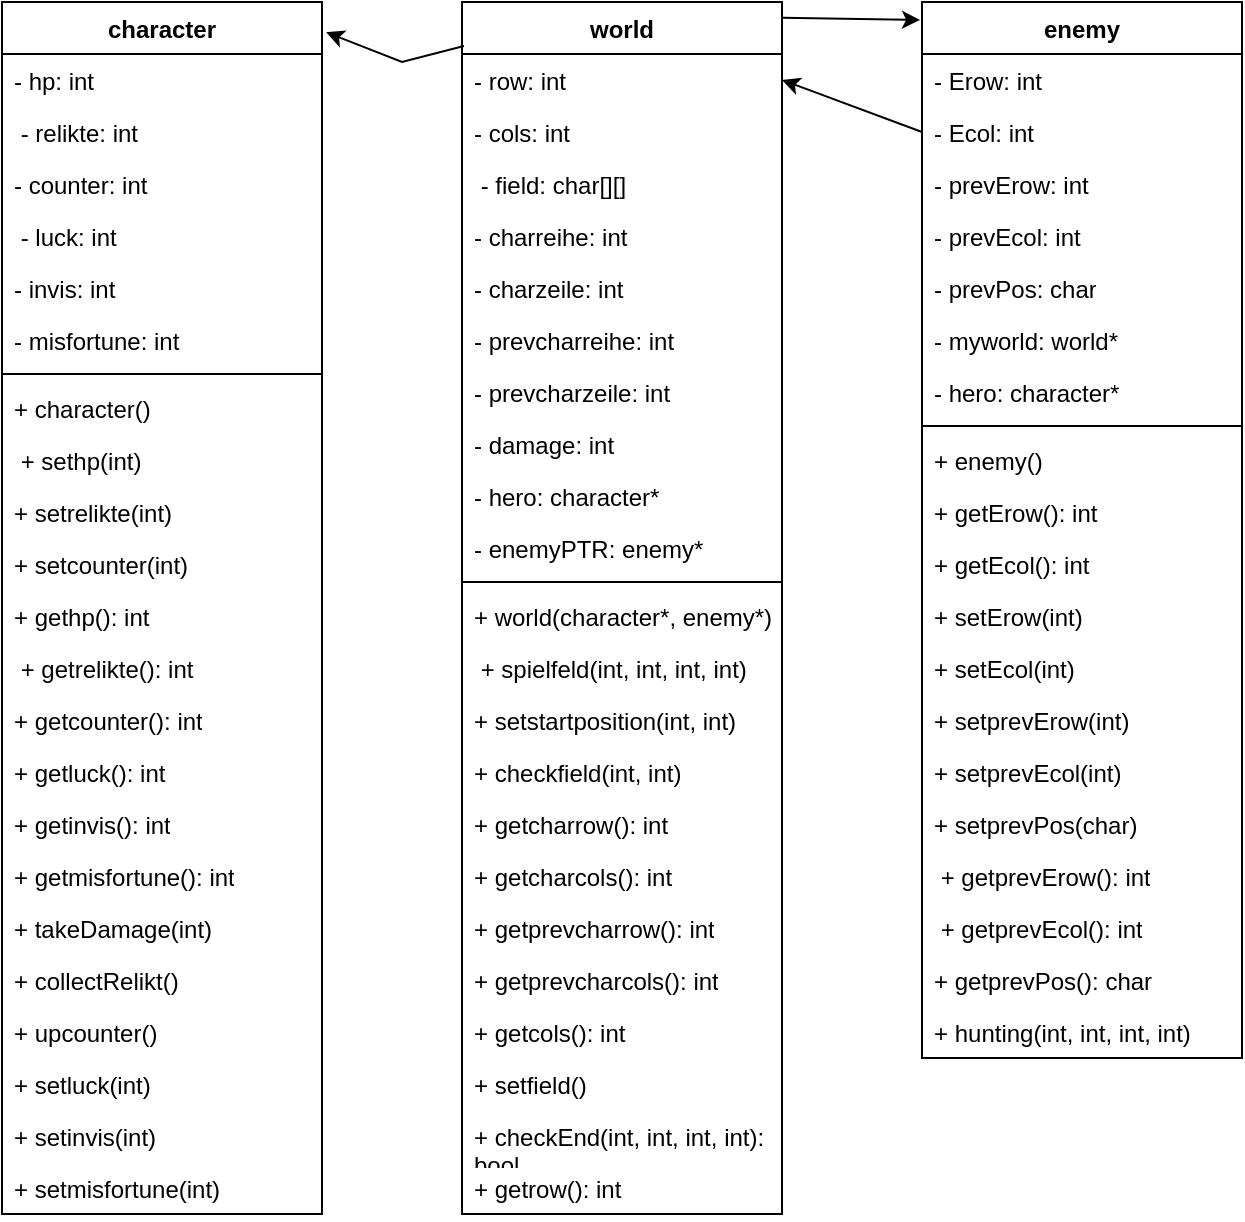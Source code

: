 <mxfile version="24.0.1" type="github">
  <diagram id="C5RBs43oDa-KdzZeNtuy" name="Page-1">
    <mxGraphModel dx="1393" dy="766" grid="1" gridSize="10" guides="1" tooltips="1" connect="1" arrows="1" fold="1" page="1" pageScale="1" pageWidth="827" pageHeight="1169" math="0" shadow="0">
      <root>
        <mxCell id="WIyWlLk6GJQsqaUBKTNV-0" />
        <mxCell id="WIyWlLk6GJQsqaUBKTNV-1" parent="WIyWlLk6GJQsqaUBKTNV-0" />
        <mxCell id="t1AJgUhKSDCUWeOvYvZO-0" value="world" style="swimlane;fontStyle=1;align=center;verticalAlign=top;childLayout=stackLayout;horizontal=1;startSize=26;horizontalStack=0;resizeParent=1;resizeParentMax=0;resizeLast=0;collapsible=1;marginBottom=0;whiteSpace=wrap;html=1;" vertex="1" parent="WIyWlLk6GJQsqaUBKTNV-1">
          <mxGeometry x="290" y="150" width="160" height="606" as="geometry" />
        </mxCell>
        <mxCell id="t1AJgUhKSDCUWeOvYvZO-1" value="- row: int" style="text;strokeColor=none;fillColor=none;align=left;verticalAlign=top;spacingLeft=4;spacingRight=4;overflow=hidden;rotatable=0;points=[[0,0.5],[1,0.5]];portConstraint=eastwest;whiteSpace=wrap;html=1;" vertex="1" parent="t1AJgUhKSDCUWeOvYvZO-0">
          <mxGeometry y="26" width="160" height="26" as="geometry" />
        </mxCell>
        <mxCell id="t1AJgUhKSDCUWeOvYvZO-5" value="- cols: int&lt;div&gt;&lt;br&gt;&lt;/div&gt;" style="text;strokeColor=none;fillColor=none;align=left;verticalAlign=top;spacingLeft=4;spacingRight=4;overflow=hidden;rotatable=0;points=[[0,0.5],[1,0.5]];portConstraint=eastwest;whiteSpace=wrap;html=1;" vertex="1" parent="t1AJgUhKSDCUWeOvYvZO-0">
          <mxGeometry y="52" width="160" height="26" as="geometry" />
        </mxCell>
        <mxCell id="t1AJgUhKSDCUWeOvYvZO-7" value="&lt;div&gt;&amp;nbsp;- field: char[][]&lt;br&gt;&lt;/div&gt;" style="text;strokeColor=none;fillColor=none;align=left;verticalAlign=top;spacingLeft=4;spacingRight=4;overflow=hidden;rotatable=0;points=[[0,0.5],[1,0.5]];portConstraint=eastwest;whiteSpace=wrap;html=1;" vertex="1" parent="t1AJgUhKSDCUWeOvYvZO-0">
          <mxGeometry y="78" width="160" height="26" as="geometry" />
        </mxCell>
        <mxCell id="t1AJgUhKSDCUWeOvYvZO-14" value="&lt;div&gt;- charreihe: int&lt;br&gt;&lt;/div&gt;" style="text;strokeColor=none;fillColor=none;align=left;verticalAlign=top;spacingLeft=4;spacingRight=4;overflow=hidden;rotatable=0;points=[[0,0.5],[1,0.5]];portConstraint=eastwest;whiteSpace=wrap;html=1;" vertex="1" parent="t1AJgUhKSDCUWeOvYvZO-0">
          <mxGeometry y="104" width="160" height="26" as="geometry" />
        </mxCell>
        <mxCell id="t1AJgUhKSDCUWeOvYvZO-15" value="&lt;div&gt;- charzeile: int&lt;br&gt;&lt;/div&gt;" style="text;strokeColor=none;fillColor=none;align=left;verticalAlign=top;spacingLeft=4;spacingRight=4;overflow=hidden;rotatable=0;points=[[0,0.5],[1,0.5]];portConstraint=eastwest;whiteSpace=wrap;html=1;" vertex="1" parent="t1AJgUhKSDCUWeOvYvZO-0">
          <mxGeometry y="130" width="160" height="26" as="geometry" />
        </mxCell>
        <mxCell id="t1AJgUhKSDCUWeOvYvZO-16" value="&lt;div&gt;- prevcharreihe: int&lt;br&gt;&lt;/div&gt;" style="text;strokeColor=none;fillColor=none;align=left;verticalAlign=top;spacingLeft=4;spacingRight=4;overflow=hidden;rotatable=0;points=[[0,0.5],[1,0.5]];portConstraint=eastwest;whiteSpace=wrap;html=1;" vertex="1" parent="t1AJgUhKSDCUWeOvYvZO-0">
          <mxGeometry y="156" width="160" height="26" as="geometry" />
        </mxCell>
        <mxCell id="t1AJgUhKSDCUWeOvYvZO-17" value="&lt;div&gt;- prevcharzeile: int&lt;br&gt;&lt;/div&gt;" style="text;strokeColor=none;fillColor=none;align=left;verticalAlign=top;spacingLeft=4;spacingRight=4;overflow=hidden;rotatable=0;points=[[0,0.5],[1,0.5]];portConstraint=eastwest;whiteSpace=wrap;html=1;" vertex="1" parent="t1AJgUhKSDCUWeOvYvZO-0">
          <mxGeometry y="182" width="160" height="26" as="geometry" />
        </mxCell>
        <mxCell id="t1AJgUhKSDCUWeOvYvZO-18" value="&lt;div&gt;- damage: int&lt;br&gt;&lt;/div&gt;" style="text;strokeColor=none;fillColor=none;align=left;verticalAlign=top;spacingLeft=4;spacingRight=4;overflow=hidden;rotatable=0;points=[[0,0.5],[1,0.5]];portConstraint=eastwest;whiteSpace=wrap;html=1;" vertex="1" parent="t1AJgUhKSDCUWeOvYvZO-0">
          <mxGeometry y="208" width="160" height="26" as="geometry" />
        </mxCell>
        <mxCell id="t1AJgUhKSDCUWeOvYvZO-19" value="&lt;div&gt;- hero: character*&lt;br&gt;&lt;/div&gt;" style="text;strokeColor=none;fillColor=none;align=left;verticalAlign=top;spacingLeft=4;spacingRight=4;overflow=hidden;rotatable=0;points=[[0,0.5],[1,0.5]];portConstraint=eastwest;whiteSpace=wrap;html=1;" vertex="1" parent="t1AJgUhKSDCUWeOvYvZO-0">
          <mxGeometry y="234" width="160" height="26" as="geometry" />
        </mxCell>
        <mxCell id="t1AJgUhKSDCUWeOvYvZO-20" value="&lt;div&gt;- enemyPTR: enemy*&lt;br&gt;&lt;/div&gt;" style="text;strokeColor=none;fillColor=none;align=left;verticalAlign=top;spacingLeft=4;spacingRight=4;overflow=hidden;rotatable=0;points=[[0,0.5],[1,0.5]];portConstraint=eastwest;whiteSpace=wrap;html=1;" vertex="1" parent="t1AJgUhKSDCUWeOvYvZO-0">
          <mxGeometry y="260" width="160" height="26" as="geometry" />
        </mxCell>
        <mxCell id="t1AJgUhKSDCUWeOvYvZO-2" value="" style="line;strokeWidth=1;fillColor=none;align=left;verticalAlign=middle;spacingTop=-1;spacingLeft=3;spacingRight=3;rotatable=0;labelPosition=right;points=[];portConstraint=eastwest;strokeColor=inherit;" vertex="1" parent="t1AJgUhKSDCUWeOvYvZO-0">
          <mxGeometry y="286" width="160" height="8" as="geometry" />
        </mxCell>
        <mxCell id="t1AJgUhKSDCUWeOvYvZO-6" value="+ world(character*, enemy*)" style="text;strokeColor=none;fillColor=none;align=left;verticalAlign=top;spacingLeft=4;spacingRight=4;overflow=hidden;rotatable=0;points=[[0,0.5],[1,0.5]];portConstraint=eastwest;whiteSpace=wrap;html=1;" vertex="1" parent="t1AJgUhKSDCUWeOvYvZO-0">
          <mxGeometry y="294" width="160" height="26" as="geometry" />
        </mxCell>
        <mxCell id="t1AJgUhKSDCUWeOvYvZO-21" value="&amp;nbsp;+ spielfeld(int, int, int, int)" style="text;strokeColor=none;fillColor=none;align=left;verticalAlign=top;spacingLeft=4;spacingRight=4;overflow=hidden;rotatable=0;points=[[0,0.5],[1,0.5]];portConstraint=eastwest;whiteSpace=wrap;html=1;" vertex="1" parent="t1AJgUhKSDCUWeOvYvZO-0">
          <mxGeometry y="320" width="160" height="26" as="geometry" />
        </mxCell>
        <mxCell id="t1AJgUhKSDCUWeOvYvZO-28" value="+ setstartposition(int, int)" style="text;strokeColor=none;fillColor=none;align=left;verticalAlign=top;spacingLeft=4;spacingRight=4;overflow=hidden;rotatable=0;points=[[0,0.5],[1,0.5]];portConstraint=eastwest;whiteSpace=wrap;html=1;" vertex="1" parent="t1AJgUhKSDCUWeOvYvZO-0">
          <mxGeometry y="346" width="160" height="26" as="geometry" />
        </mxCell>
        <mxCell id="t1AJgUhKSDCUWeOvYvZO-27" value="+ checkfield(int, int)" style="text;strokeColor=none;fillColor=none;align=left;verticalAlign=top;spacingLeft=4;spacingRight=4;overflow=hidden;rotatable=0;points=[[0,0.5],[1,0.5]];portConstraint=eastwest;whiteSpace=wrap;html=1;" vertex="1" parent="t1AJgUhKSDCUWeOvYvZO-0">
          <mxGeometry y="372" width="160" height="26" as="geometry" />
        </mxCell>
        <mxCell id="t1AJgUhKSDCUWeOvYvZO-26" value="+ getcharrow(): int" style="text;strokeColor=none;fillColor=none;align=left;verticalAlign=top;spacingLeft=4;spacingRight=4;overflow=hidden;rotatable=0;points=[[0,0.5],[1,0.5]];portConstraint=eastwest;whiteSpace=wrap;html=1;" vertex="1" parent="t1AJgUhKSDCUWeOvYvZO-0">
          <mxGeometry y="398" width="160" height="26" as="geometry" />
        </mxCell>
        <mxCell id="t1AJgUhKSDCUWeOvYvZO-25" value="+ getcharcols(): int" style="text;strokeColor=none;fillColor=none;align=left;verticalAlign=top;spacingLeft=4;spacingRight=4;overflow=hidden;rotatable=0;points=[[0,0.5],[1,0.5]];portConstraint=eastwest;whiteSpace=wrap;html=1;" vertex="1" parent="t1AJgUhKSDCUWeOvYvZO-0">
          <mxGeometry y="424" width="160" height="26" as="geometry" />
        </mxCell>
        <mxCell id="t1AJgUhKSDCUWeOvYvZO-24" value="+ getprevcharrow(): int" style="text;strokeColor=none;fillColor=none;align=left;verticalAlign=top;spacingLeft=4;spacingRight=4;overflow=hidden;rotatable=0;points=[[0,0.5],[1,0.5]];portConstraint=eastwest;whiteSpace=wrap;html=1;" vertex="1" parent="t1AJgUhKSDCUWeOvYvZO-0">
          <mxGeometry y="450" width="160" height="26" as="geometry" />
        </mxCell>
        <mxCell id="t1AJgUhKSDCUWeOvYvZO-23" value="+ getprevcharcols(): int" style="text;strokeColor=none;fillColor=none;align=left;verticalAlign=top;spacingLeft=4;spacingRight=4;overflow=hidden;rotatable=0;points=[[0,0.5],[1,0.5]];portConstraint=eastwest;whiteSpace=wrap;html=1;" vertex="1" parent="t1AJgUhKSDCUWeOvYvZO-0">
          <mxGeometry y="476" width="160" height="26" as="geometry" />
        </mxCell>
        <mxCell id="t1AJgUhKSDCUWeOvYvZO-22" value="+ getcols(): int" style="text;strokeColor=none;fillColor=none;align=left;verticalAlign=top;spacingLeft=4;spacingRight=4;overflow=hidden;rotatable=0;points=[[0,0.5],[1,0.5]];portConstraint=eastwest;whiteSpace=wrap;html=1;" vertex="1" parent="t1AJgUhKSDCUWeOvYvZO-0">
          <mxGeometry y="502" width="160" height="26" as="geometry" />
        </mxCell>
        <mxCell id="t1AJgUhKSDCUWeOvYvZO-29" value="+ setfield()" style="text;strokeColor=none;fillColor=none;align=left;verticalAlign=top;spacingLeft=4;spacingRight=4;overflow=hidden;rotatable=0;points=[[0,0.5],[1,0.5]];portConstraint=eastwest;whiteSpace=wrap;html=1;" vertex="1" parent="t1AJgUhKSDCUWeOvYvZO-0">
          <mxGeometry y="528" width="160" height="26" as="geometry" />
        </mxCell>
        <mxCell id="t1AJgUhKSDCUWeOvYvZO-30" value="+ checkEnd(int, int, int, int): bool&amp;nbsp;" style="text;strokeColor=none;fillColor=none;align=left;verticalAlign=top;spacingLeft=4;spacingRight=4;overflow=hidden;rotatable=0;points=[[0,0.5],[1,0.5]];portConstraint=eastwest;whiteSpace=wrap;html=1;" vertex="1" parent="t1AJgUhKSDCUWeOvYvZO-0">
          <mxGeometry y="554" width="160" height="26" as="geometry" />
        </mxCell>
        <mxCell id="t1AJgUhKSDCUWeOvYvZO-31" value="+ getrow(): int" style="text;strokeColor=none;fillColor=none;align=left;verticalAlign=top;spacingLeft=4;spacingRight=4;overflow=hidden;rotatable=0;points=[[0,0.5],[1,0.5]];portConstraint=eastwest;whiteSpace=wrap;html=1;" vertex="1" parent="t1AJgUhKSDCUWeOvYvZO-0">
          <mxGeometry y="580" width="160" height="26" as="geometry" />
        </mxCell>
        <mxCell id="t1AJgUhKSDCUWeOvYvZO-32" value="character" style="swimlane;fontStyle=1;align=center;verticalAlign=top;childLayout=stackLayout;horizontal=1;startSize=26;horizontalStack=0;resizeParent=1;resizeParentMax=0;resizeLast=0;collapsible=1;marginBottom=0;whiteSpace=wrap;html=1;" vertex="1" parent="WIyWlLk6GJQsqaUBKTNV-1">
          <mxGeometry x="60" y="150" width="160" height="606" as="geometry" />
        </mxCell>
        <mxCell id="t1AJgUhKSDCUWeOvYvZO-33" value="- hp: int&amp;nbsp;&amp;nbsp;" style="text;strokeColor=none;fillColor=none;align=left;verticalAlign=top;spacingLeft=4;spacingRight=4;overflow=hidden;rotatable=0;points=[[0,0.5],[1,0.5]];portConstraint=eastwest;whiteSpace=wrap;html=1;" vertex="1" parent="t1AJgUhKSDCUWeOvYvZO-32">
          <mxGeometry y="26" width="160" height="26" as="geometry" />
        </mxCell>
        <mxCell id="t1AJgUhKSDCUWeOvYvZO-42" value="&amp;nbsp;- relikte: int" style="text;strokeColor=none;fillColor=none;align=left;verticalAlign=top;spacingLeft=4;spacingRight=4;overflow=hidden;rotatable=0;points=[[0,0.5],[1,0.5]];portConstraint=eastwest;whiteSpace=wrap;html=1;" vertex="1" parent="t1AJgUhKSDCUWeOvYvZO-32">
          <mxGeometry y="52" width="160" height="26" as="geometry" />
        </mxCell>
        <mxCell id="t1AJgUhKSDCUWeOvYvZO-41" value="- counter: int&amp;nbsp;&amp;nbsp;" style="text;strokeColor=none;fillColor=none;align=left;verticalAlign=top;spacingLeft=4;spacingRight=4;overflow=hidden;rotatable=0;points=[[0,0.5],[1,0.5]];portConstraint=eastwest;whiteSpace=wrap;html=1;" vertex="1" parent="t1AJgUhKSDCUWeOvYvZO-32">
          <mxGeometry y="78" width="160" height="26" as="geometry" />
        </mxCell>
        <mxCell id="t1AJgUhKSDCUWeOvYvZO-43" value="&amp;nbsp;- luck: int&amp;nbsp;&amp;nbsp;" style="text;strokeColor=none;fillColor=none;align=left;verticalAlign=top;spacingLeft=4;spacingRight=4;overflow=hidden;rotatable=0;points=[[0,0.5],[1,0.5]];portConstraint=eastwest;whiteSpace=wrap;html=1;" vertex="1" parent="t1AJgUhKSDCUWeOvYvZO-32">
          <mxGeometry y="104" width="160" height="26" as="geometry" />
        </mxCell>
        <mxCell id="t1AJgUhKSDCUWeOvYvZO-36" value="- invis: int" style="text;strokeColor=none;fillColor=none;align=left;verticalAlign=top;spacingLeft=4;spacingRight=4;overflow=hidden;rotatable=0;points=[[0,0.5],[1,0.5]];portConstraint=eastwest;whiteSpace=wrap;html=1;" vertex="1" parent="t1AJgUhKSDCUWeOvYvZO-32">
          <mxGeometry y="130" width="160" height="26" as="geometry" />
        </mxCell>
        <mxCell id="t1AJgUhKSDCUWeOvYvZO-39" value="- misfortune: int" style="text;strokeColor=none;fillColor=none;align=left;verticalAlign=top;spacingLeft=4;spacingRight=4;overflow=hidden;rotatable=0;points=[[0,0.5],[1,0.5]];portConstraint=eastwest;whiteSpace=wrap;html=1;" vertex="1" parent="t1AJgUhKSDCUWeOvYvZO-32">
          <mxGeometry y="156" width="160" height="26" as="geometry" />
        </mxCell>
        <mxCell id="t1AJgUhKSDCUWeOvYvZO-34" value="" style="line;strokeWidth=1;fillColor=none;align=left;verticalAlign=middle;spacingTop=-1;spacingLeft=3;spacingRight=3;rotatable=0;labelPosition=right;points=[];portConstraint=eastwest;strokeColor=inherit;" vertex="1" parent="t1AJgUhKSDCUWeOvYvZO-32">
          <mxGeometry y="182" width="160" height="8" as="geometry" />
        </mxCell>
        <mxCell id="t1AJgUhKSDCUWeOvYvZO-35" value="+ character()&amp;nbsp;" style="text;strokeColor=none;fillColor=none;align=left;verticalAlign=top;spacingLeft=4;spacingRight=4;overflow=hidden;rotatable=0;points=[[0,0.5],[1,0.5]];portConstraint=eastwest;whiteSpace=wrap;html=1;" vertex="1" parent="t1AJgUhKSDCUWeOvYvZO-32">
          <mxGeometry y="190" width="160" height="26" as="geometry" />
        </mxCell>
        <mxCell id="t1AJgUhKSDCUWeOvYvZO-44" value="&amp;nbsp;+ sethp(int)" style="text;strokeColor=none;fillColor=none;align=left;verticalAlign=top;spacingLeft=4;spacingRight=4;overflow=hidden;rotatable=0;points=[[0,0.5],[1,0.5]];portConstraint=eastwest;whiteSpace=wrap;html=1;" vertex="1" parent="t1AJgUhKSDCUWeOvYvZO-32">
          <mxGeometry y="216" width="160" height="26" as="geometry" />
        </mxCell>
        <mxCell id="t1AJgUhKSDCUWeOvYvZO-40" value="+ setrelikte(int)" style="text;strokeColor=none;fillColor=none;align=left;verticalAlign=top;spacingLeft=4;spacingRight=4;overflow=hidden;rotatable=0;points=[[0,0.5],[1,0.5]];portConstraint=eastwest;whiteSpace=wrap;html=1;" vertex="1" parent="t1AJgUhKSDCUWeOvYvZO-32">
          <mxGeometry y="242" width="160" height="26" as="geometry" />
        </mxCell>
        <mxCell id="t1AJgUhKSDCUWeOvYvZO-38" value="+ setcounter(int)" style="text;strokeColor=none;fillColor=none;align=left;verticalAlign=top;spacingLeft=4;spacingRight=4;overflow=hidden;rotatable=0;points=[[0,0.5],[1,0.5]];portConstraint=eastwest;whiteSpace=wrap;html=1;" vertex="1" parent="t1AJgUhKSDCUWeOvYvZO-32">
          <mxGeometry y="268" width="160" height="26" as="geometry" />
        </mxCell>
        <mxCell id="t1AJgUhKSDCUWeOvYvZO-37" value="+ gethp(): int" style="text;strokeColor=none;fillColor=none;align=left;verticalAlign=top;spacingLeft=4;spacingRight=4;overflow=hidden;rotatable=0;points=[[0,0.5],[1,0.5]];portConstraint=eastwest;whiteSpace=wrap;html=1;" vertex="1" parent="t1AJgUhKSDCUWeOvYvZO-32">
          <mxGeometry y="294" width="160" height="26" as="geometry" />
        </mxCell>
        <mxCell id="t1AJgUhKSDCUWeOvYvZO-46" value="&amp;nbsp;+ getrelikte(): int" style="text;strokeColor=none;fillColor=none;align=left;verticalAlign=top;spacingLeft=4;spacingRight=4;overflow=hidden;rotatable=0;points=[[0,0.5],[1,0.5]];portConstraint=eastwest;whiteSpace=wrap;html=1;" vertex="1" parent="t1AJgUhKSDCUWeOvYvZO-32">
          <mxGeometry y="320" width="160" height="26" as="geometry" />
        </mxCell>
        <mxCell id="t1AJgUhKSDCUWeOvYvZO-47" value="+ getcounter(): int" style="text;strokeColor=none;fillColor=none;align=left;verticalAlign=top;spacingLeft=4;spacingRight=4;overflow=hidden;rotatable=0;points=[[0,0.5],[1,0.5]];portConstraint=eastwest;whiteSpace=wrap;html=1;" vertex="1" parent="t1AJgUhKSDCUWeOvYvZO-32">
          <mxGeometry y="346" width="160" height="26" as="geometry" />
        </mxCell>
        <mxCell id="t1AJgUhKSDCUWeOvYvZO-48" value="+ getluck(): int&amp;nbsp;" style="text;strokeColor=none;fillColor=none;align=left;verticalAlign=top;spacingLeft=4;spacingRight=4;overflow=hidden;rotatable=0;points=[[0,0.5],[1,0.5]];portConstraint=eastwest;whiteSpace=wrap;html=1;" vertex="1" parent="t1AJgUhKSDCUWeOvYvZO-32">
          <mxGeometry y="372" width="160" height="26" as="geometry" />
        </mxCell>
        <mxCell id="t1AJgUhKSDCUWeOvYvZO-49" value="+ getinvis(): int" style="text;strokeColor=none;fillColor=none;align=left;verticalAlign=top;spacingLeft=4;spacingRight=4;overflow=hidden;rotatable=0;points=[[0,0.5],[1,0.5]];portConstraint=eastwest;whiteSpace=wrap;html=1;" vertex="1" parent="t1AJgUhKSDCUWeOvYvZO-32">
          <mxGeometry y="398" width="160" height="26" as="geometry" />
        </mxCell>
        <mxCell id="t1AJgUhKSDCUWeOvYvZO-45" value="+ getmisfortune(): int" style="text;strokeColor=none;fillColor=none;align=left;verticalAlign=top;spacingLeft=4;spacingRight=4;overflow=hidden;rotatable=0;points=[[0,0.5],[1,0.5]];portConstraint=eastwest;whiteSpace=wrap;html=1;" vertex="1" parent="t1AJgUhKSDCUWeOvYvZO-32">
          <mxGeometry y="424" width="160" height="26" as="geometry" />
        </mxCell>
        <mxCell id="t1AJgUhKSDCUWeOvYvZO-50" value="+ takeDamage(int)" style="text;strokeColor=none;fillColor=none;align=left;verticalAlign=top;spacingLeft=4;spacingRight=4;overflow=hidden;rotatable=0;points=[[0,0.5],[1,0.5]];portConstraint=eastwest;whiteSpace=wrap;html=1;" vertex="1" parent="t1AJgUhKSDCUWeOvYvZO-32">
          <mxGeometry y="450" width="160" height="26" as="geometry" />
        </mxCell>
        <mxCell id="t1AJgUhKSDCUWeOvYvZO-51" value="+ collectRelikt()" style="text;strokeColor=none;fillColor=none;align=left;verticalAlign=top;spacingLeft=4;spacingRight=4;overflow=hidden;rotatable=0;points=[[0,0.5],[1,0.5]];portConstraint=eastwest;whiteSpace=wrap;html=1;" vertex="1" parent="t1AJgUhKSDCUWeOvYvZO-32">
          <mxGeometry y="476" width="160" height="26" as="geometry" />
        </mxCell>
        <mxCell id="t1AJgUhKSDCUWeOvYvZO-52" value="+ upcounter()&amp;nbsp;" style="text;strokeColor=none;fillColor=none;align=left;verticalAlign=top;spacingLeft=4;spacingRight=4;overflow=hidden;rotatable=0;points=[[0,0.5],[1,0.5]];portConstraint=eastwest;whiteSpace=wrap;html=1;" vertex="1" parent="t1AJgUhKSDCUWeOvYvZO-32">
          <mxGeometry y="502" width="160" height="26" as="geometry" />
        </mxCell>
        <mxCell id="t1AJgUhKSDCUWeOvYvZO-53" value="+ setluck(int)" style="text;strokeColor=none;fillColor=none;align=left;verticalAlign=top;spacingLeft=4;spacingRight=4;overflow=hidden;rotatable=0;points=[[0,0.5],[1,0.5]];portConstraint=eastwest;whiteSpace=wrap;html=1;" vertex="1" parent="t1AJgUhKSDCUWeOvYvZO-32">
          <mxGeometry y="528" width="160" height="26" as="geometry" />
        </mxCell>
        <mxCell id="t1AJgUhKSDCUWeOvYvZO-54" value="+ setinvis(int)" style="text;strokeColor=none;fillColor=none;align=left;verticalAlign=top;spacingLeft=4;spacingRight=4;overflow=hidden;rotatable=0;points=[[0,0.5],[1,0.5]];portConstraint=eastwest;whiteSpace=wrap;html=1;" vertex="1" parent="t1AJgUhKSDCUWeOvYvZO-32">
          <mxGeometry y="554" width="160" height="26" as="geometry" />
        </mxCell>
        <mxCell id="t1AJgUhKSDCUWeOvYvZO-55" value="+ setmisfortune(int)" style="text;strokeColor=none;fillColor=none;align=left;verticalAlign=top;spacingLeft=4;spacingRight=4;overflow=hidden;rotatable=0;points=[[0,0.5],[1,0.5]];portConstraint=eastwest;whiteSpace=wrap;html=1;" vertex="1" parent="t1AJgUhKSDCUWeOvYvZO-32">
          <mxGeometry y="580" width="160" height="26" as="geometry" />
        </mxCell>
        <mxCell id="t1AJgUhKSDCUWeOvYvZO-56" value="enemy" style="swimlane;fontStyle=1;align=center;verticalAlign=top;childLayout=stackLayout;horizontal=1;startSize=26;horizontalStack=0;resizeParent=1;resizeParentMax=0;resizeLast=0;collapsible=1;marginBottom=0;whiteSpace=wrap;html=1;" vertex="1" parent="WIyWlLk6GJQsqaUBKTNV-1">
          <mxGeometry x="520" y="150" width="160" height="528" as="geometry" />
        </mxCell>
        <mxCell id="t1AJgUhKSDCUWeOvYvZO-57" value="- Erow: int" style="text;strokeColor=none;fillColor=none;align=left;verticalAlign=top;spacingLeft=4;spacingRight=4;overflow=hidden;rotatable=0;points=[[0,0.5],[1,0.5]];portConstraint=eastwest;whiteSpace=wrap;html=1;" vertex="1" parent="t1AJgUhKSDCUWeOvYvZO-56">
          <mxGeometry y="26" width="160" height="26" as="geometry" />
        </mxCell>
        <mxCell id="t1AJgUhKSDCUWeOvYvZO-62" value="- Ecol: int&amp;nbsp;" style="text;strokeColor=none;fillColor=none;align=left;verticalAlign=top;spacingLeft=4;spacingRight=4;overflow=hidden;rotatable=0;points=[[0,0.5],[1,0.5]];portConstraint=eastwest;whiteSpace=wrap;html=1;" vertex="1" parent="t1AJgUhKSDCUWeOvYvZO-56">
          <mxGeometry y="52" width="160" height="26" as="geometry" />
        </mxCell>
        <mxCell id="t1AJgUhKSDCUWeOvYvZO-63" value="- prevErow: int&amp;nbsp;" style="text;strokeColor=none;fillColor=none;align=left;verticalAlign=top;spacingLeft=4;spacingRight=4;overflow=hidden;rotatable=0;points=[[0,0.5],[1,0.5]];portConstraint=eastwest;whiteSpace=wrap;html=1;" vertex="1" parent="t1AJgUhKSDCUWeOvYvZO-56">
          <mxGeometry y="78" width="160" height="26" as="geometry" />
        </mxCell>
        <mxCell id="t1AJgUhKSDCUWeOvYvZO-64" value="- prevEcol: int&amp;nbsp;&amp;nbsp;" style="text;strokeColor=none;fillColor=none;align=left;verticalAlign=top;spacingLeft=4;spacingRight=4;overflow=hidden;rotatable=0;points=[[0,0.5],[1,0.5]];portConstraint=eastwest;whiteSpace=wrap;html=1;" vertex="1" parent="t1AJgUhKSDCUWeOvYvZO-56">
          <mxGeometry y="104" width="160" height="26" as="geometry" />
        </mxCell>
        <mxCell id="t1AJgUhKSDCUWeOvYvZO-60" value="- prevPos: char" style="text;strokeColor=none;fillColor=none;align=left;verticalAlign=top;spacingLeft=4;spacingRight=4;overflow=hidden;rotatable=0;points=[[0,0.5],[1,0.5]];portConstraint=eastwest;whiteSpace=wrap;html=1;" vertex="1" parent="t1AJgUhKSDCUWeOvYvZO-56">
          <mxGeometry y="130" width="160" height="26" as="geometry" />
        </mxCell>
        <mxCell id="t1AJgUhKSDCUWeOvYvZO-65" value="- myworld: world*" style="text;strokeColor=none;fillColor=none;align=left;verticalAlign=top;spacingLeft=4;spacingRight=4;overflow=hidden;rotatable=0;points=[[0,0.5],[1,0.5]];portConstraint=eastwest;whiteSpace=wrap;html=1;" vertex="1" parent="t1AJgUhKSDCUWeOvYvZO-56">
          <mxGeometry y="156" width="160" height="26" as="geometry" />
        </mxCell>
        <mxCell id="t1AJgUhKSDCUWeOvYvZO-61" value="- hero: character*" style="text;strokeColor=none;fillColor=none;align=left;verticalAlign=top;spacingLeft=4;spacingRight=4;overflow=hidden;rotatable=0;points=[[0,0.5],[1,0.5]];portConstraint=eastwest;whiteSpace=wrap;html=1;" vertex="1" parent="t1AJgUhKSDCUWeOvYvZO-56">
          <mxGeometry y="182" width="160" height="26" as="geometry" />
        </mxCell>
        <mxCell id="t1AJgUhKSDCUWeOvYvZO-58" value="" style="line;strokeWidth=1;fillColor=none;align=left;verticalAlign=middle;spacingTop=-1;spacingLeft=3;spacingRight=3;rotatable=0;labelPosition=right;points=[];portConstraint=eastwest;strokeColor=inherit;" vertex="1" parent="t1AJgUhKSDCUWeOvYvZO-56">
          <mxGeometry y="208" width="160" height="8" as="geometry" />
        </mxCell>
        <mxCell id="t1AJgUhKSDCUWeOvYvZO-59" value="+ enemy()&amp;nbsp;" style="text;strokeColor=none;fillColor=none;align=left;verticalAlign=top;spacingLeft=4;spacingRight=4;overflow=hidden;rotatable=0;points=[[0,0.5],[1,0.5]];portConstraint=eastwest;whiteSpace=wrap;html=1;" vertex="1" parent="t1AJgUhKSDCUWeOvYvZO-56">
          <mxGeometry y="216" width="160" height="26" as="geometry" />
        </mxCell>
        <mxCell id="t1AJgUhKSDCUWeOvYvZO-68" value="+ getErow(): int&amp;nbsp;" style="text;strokeColor=none;fillColor=none;align=left;verticalAlign=top;spacingLeft=4;spacingRight=4;overflow=hidden;rotatable=0;points=[[0,0.5],[1,0.5]];portConstraint=eastwest;whiteSpace=wrap;html=1;" vertex="1" parent="t1AJgUhKSDCUWeOvYvZO-56">
          <mxGeometry y="242" width="160" height="26" as="geometry" />
        </mxCell>
        <mxCell id="t1AJgUhKSDCUWeOvYvZO-69" value="+ getEcol(): int" style="text;strokeColor=none;fillColor=none;align=left;verticalAlign=top;spacingLeft=4;spacingRight=4;overflow=hidden;rotatable=0;points=[[0,0.5],[1,0.5]];portConstraint=eastwest;whiteSpace=wrap;html=1;" vertex="1" parent="t1AJgUhKSDCUWeOvYvZO-56">
          <mxGeometry y="268" width="160" height="26" as="geometry" />
        </mxCell>
        <mxCell id="t1AJgUhKSDCUWeOvYvZO-66" value="+ setErow(int)" style="text;strokeColor=none;fillColor=none;align=left;verticalAlign=top;spacingLeft=4;spacingRight=4;overflow=hidden;rotatable=0;points=[[0,0.5],[1,0.5]];portConstraint=eastwest;whiteSpace=wrap;html=1;" vertex="1" parent="t1AJgUhKSDCUWeOvYvZO-56">
          <mxGeometry y="294" width="160" height="26" as="geometry" />
        </mxCell>
        <mxCell id="t1AJgUhKSDCUWeOvYvZO-71" value="+ setEcol(int)&amp;nbsp;" style="text;strokeColor=none;fillColor=none;align=left;verticalAlign=top;spacingLeft=4;spacingRight=4;overflow=hidden;rotatable=0;points=[[0,0.5],[1,0.5]];portConstraint=eastwest;whiteSpace=wrap;html=1;" vertex="1" parent="t1AJgUhKSDCUWeOvYvZO-56">
          <mxGeometry y="320" width="160" height="26" as="geometry" />
        </mxCell>
        <mxCell id="t1AJgUhKSDCUWeOvYvZO-70" value="+ setprevErow(int)" style="text;strokeColor=none;fillColor=none;align=left;verticalAlign=top;spacingLeft=4;spacingRight=4;overflow=hidden;rotatable=0;points=[[0,0.5],[1,0.5]];portConstraint=eastwest;whiteSpace=wrap;html=1;" vertex="1" parent="t1AJgUhKSDCUWeOvYvZO-56">
          <mxGeometry y="346" width="160" height="26" as="geometry" />
        </mxCell>
        <mxCell id="t1AJgUhKSDCUWeOvYvZO-74" value="+ setprevEcol(int)" style="text;strokeColor=none;fillColor=none;align=left;verticalAlign=top;spacingLeft=4;spacingRight=4;overflow=hidden;rotatable=0;points=[[0,0.5],[1,0.5]];portConstraint=eastwest;whiteSpace=wrap;html=1;" vertex="1" parent="t1AJgUhKSDCUWeOvYvZO-56">
          <mxGeometry y="372" width="160" height="26" as="geometry" />
        </mxCell>
        <mxCell id="t1AJgUhKSDCUWeOvYvZO-67" value="+ setprevPos(char)" style="text;strokeColor=none;fillColor=none;align=left;verticalAlign=top;spacingLeft=4;spacingRight=4;overflow=hidden;rotatable=0;points=[[0,0.5],[1,0.5]];portConstraint=eastwest;whiteSpace=wrap;html=1;" vertex="1" parent="t1AJgUhKSDCUWeOvYvZO-56">
          <mxGeometry y="398" width="160" height="26" as="geometry" />
        </mxCell>
        <mxCell id="t1AJgUhKSDCUWeOvYvZO-72" value="&amp;nbsp;+ getprevErow(): int" style="text;strokeColor=none;fillColor=none;align=left;verticalAlign=top;spacingLeft=4;spacingRight=4;overflow=hidden;rotatable=0;points=[[0,0.5],[1,0.5]];portConstraint=eastwest;whiteSpace=wrap;html=1;" vertex="1" parent="t1AJgUhKSDCUWeOvYvZO-56">
          <mxGeometry y="424" width="160" height="26" as="geometry" />
        </mxCell>
        <mxCell id="t1AJgUhKSDCUWeOvYvZO-75" value="&amp;nbsp;+ getprevEcol(): int" style="text;strokeColor=none;fillColor=none;align=left;verticalAlign=top;spacingLeft=4;spacingRight=4;overflow=hidden;rotatable=0;points=[[0,0.5],[1,0.5]];portConstraint=eastwest;whiteSpace=wrap;html=1;" vertex="1" parent="t1AJgUhKSDCUWeOvYvZO-56">
          <mxGeometry y="450" width="160" height="26" as="geometry" />
        </mxCell>
        <mxCell id="t1AJgUhKSDCUWeOvYvZO-73" value="+ getprevPos(): char" style="text;strokeColor=none;fillColor=none;align=left;verticalAlign=top;spacingLeft=4;spacingRight=4;overflow=hidden;rotatable=0;points=[[0,0.5],[1,0.5]];portConstraint=eastwest;whiteSpace=wrap;html=1;" vertex="1" parent="t1AJgUhKSDCUWeOvYvZO-56">
          <mxGeometry y="476" width="160" height="26" as="geometry" />
        </mxCell>
        <mxCell id="t1AJgUhKSDCUWeOvYvZO-76" value="+ hunting(int, int, int, int)" style="text;strokeColor=none;fillColor=none;align=left;verticalAlign=top;spacingLeft=4;spacingRight=4;overflow=hidden;rotatable=0;points=[[0,0.5],[1,0.5]];portConstraint=eastwest;whiteSpace=wrap;html=1;" vertex="1" parent="t1AJgUhKSDCUWeOvYvZO-56">
          <mxGeometry y="502" width="160" height="26" as="geometry" />
        </mxCell>
        <mxCell id="t1AJgUhKSDCUWeOvYvZO-77" value="" style="endArrow=classic;html=1;rounded=0;exitX=0.006;exitY=-0.154;exitDx=0;exitDy=0;exitPerimeter=0;entryX=1.013;entryY=0.025;entryDx=0;entryDy=0;entryPerimeter=0;" edge="1" parent="WIyWlLk6GJQsqaUBKTNV-1" source="t1AJgUhKSDCUWeOvYvZO-1" target="t1AJgUhKSDCUWeOvYvZO-32">
          <mxGeometry width="50" height="50" relative="1" as="geometry">
            <mxPoint x="280" y="220" as="sourcePoint" />
            <mxPoint x="270" y="120" as="targetPoint" />
            <Array as="points">
              <mxPoint x="260" y="180" />
            </Array>
          </mxGeometry>
        </mxCell>
        <mxCell id="t1AJgUhKSDCUWeOvYvZO-78" value="" style="endArrow=classic;html=1;rounded=0;entryX=-0.006;entryY=0.017;entryDx=0;entryDy=0;entryPerimeter=0;exitX=1;exitY=0.013;exitDx=0;exitDy=0;exitPerimeter=0;" edge="1" parent="WIyWlLk6GJQsqaUBKTNV-1" source="t1AJgUhKSDCUWeOvYvZO-0" target="t1AJgUhKSDCUWeOvYvZO-56">
          <mxGeometry width="50" height="50" relative="1" as="geometry">
            <mxPoint x="390" y="220" as="sourcePoint" />
            <mxPoint x="440" y="170" as="targetPoint" />
          </mxGeometry>
        </mxCell>
        <mxCell id="t1AJgUhKSDCUWeOvYvZO-79" value="" style="endArrow=classic;html=1;rounded=0;exitX=0;exitY=0.5;exitDx=0;exitDy=0;entryX=1;entryY=0.5;entryDx=0;entryDy=0;" edge="1" parent="WIyWlLk6GJQsqaUBKTNV-1" source="t1AJgUhKSDCUWeOvYvZO-62" target="t1AJgUhKSDCUWeOvYvZO-1">
          <mxGeometry width="50" height="50" relative="1" as="geometry">
            <mxPoint x="390" y="220" as="sourcePoint" />
            <mxPoint x="440" y="170" as="targetPoint" />
          </mxGeometry>
        </mxCell>
      </root>
    </mxGraphModel>
  </diagram>
</mxfile>
